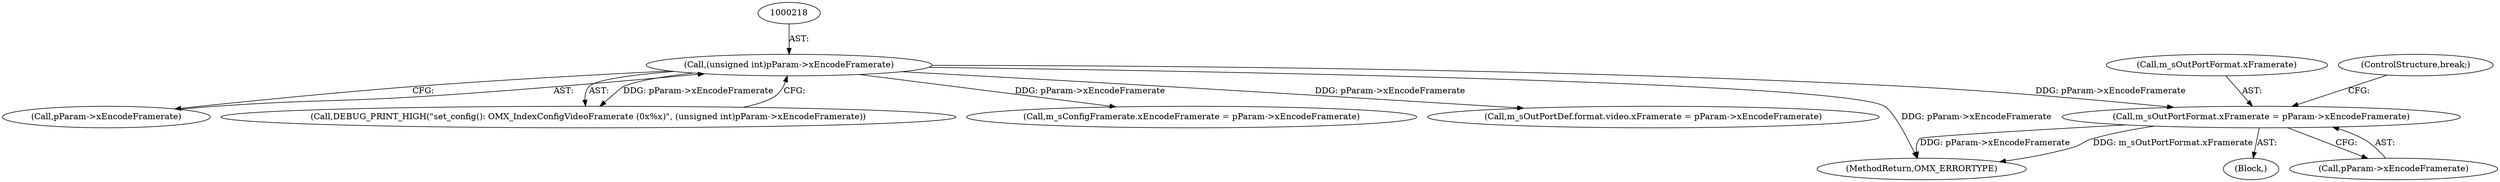 digraph "0_Android_560ccdb509a7b86186fac0fce1b25bd9a3e6a6e8_6@pointer" {
"1000258" [label="(Call,m_sOutPortFormat.xFramerate = pParam->xEncodeFramerate)"];
"1000217" [label="(Call,(unsigned int)pParam->xEncodeFramerate)"];
"1000982" [label="(MethodReturn,OMX_ERRORTYPE)"];
"1000219" [label="(Call,pParam->xEncodeFramerate)"];
"1000215" [label="(Call,DEBUG_PRINT_HIGH(\"set_config(): OMX_IndexConfigVideoFramerate (0x%x)\", (unsigned int)pParam->xEncodeFramerate))"];
"1000228" [label="(Block,)"];
"1000240" [label="(Call,m_sConfigFramerate.xEncodeFramerate = pParam->xEncodeFramerate)"];
"1000259" [label="(Call,m_sOutPortFormat.xFramerate)"];
"1000276" [label="(ControlStructure,break;)"];
"1000262" [label="(Call,pParam->xEncodeFramerate)"];
"1000247" [label="(Call,m_sOutPortDef.format.video.xFramerate = pParam->xEncodeFramerate)"];
"1000258" [label="(Call,m_sOutPortFormat.xFramerate = pParam->xEncodeFramerate)"];
"1000217" [label="(Call,(unsigned int)pParam->xEncodeFramerate)"];
"1000258" -> "1000228"  [label="AST: "];
"1000258" -> "1000262"  [label="CFG: "];
"1000259" -> "1000258"  [label="AST: "];
"1000262" -> "1000258"  [label="AST: "];
"1000276" -> "1000258"  [label="CFG: "];
"1000258" -> "1000982"  [label="DDG: m_sOutPortFormat.xFramerate"];
"1000258" -> "1000982"  [label="DDG: pParam->xEncodeFramerate"];
"1000217" -> "1000258"  [label="DDG: pParam->xEncodeFramerate"];
"1000217" -> "1000215"  [label="AST: "];
"1000217" -> "1000219"  [label="CFG: "];
"1000218" -> "1000217"  [label="AST: "];
"1000219" -> "1000217"  [label="AST: "];
"1000215" -> "1000217"  [label="CFG: "];
"1000217" -> "1000982"  [label="DDG: pParam->xEncodeFramerate"];
"1000217" -> "1000215"  [label="DDG: pParam->xEncodeFramerate"];
"1000217" -> "1000240"  [label="DDG: pParam->xEncodeFramerate"];
"1000217" -> "1000247"  [label="DDG: pParam->xEncodeFramerate"];
}
